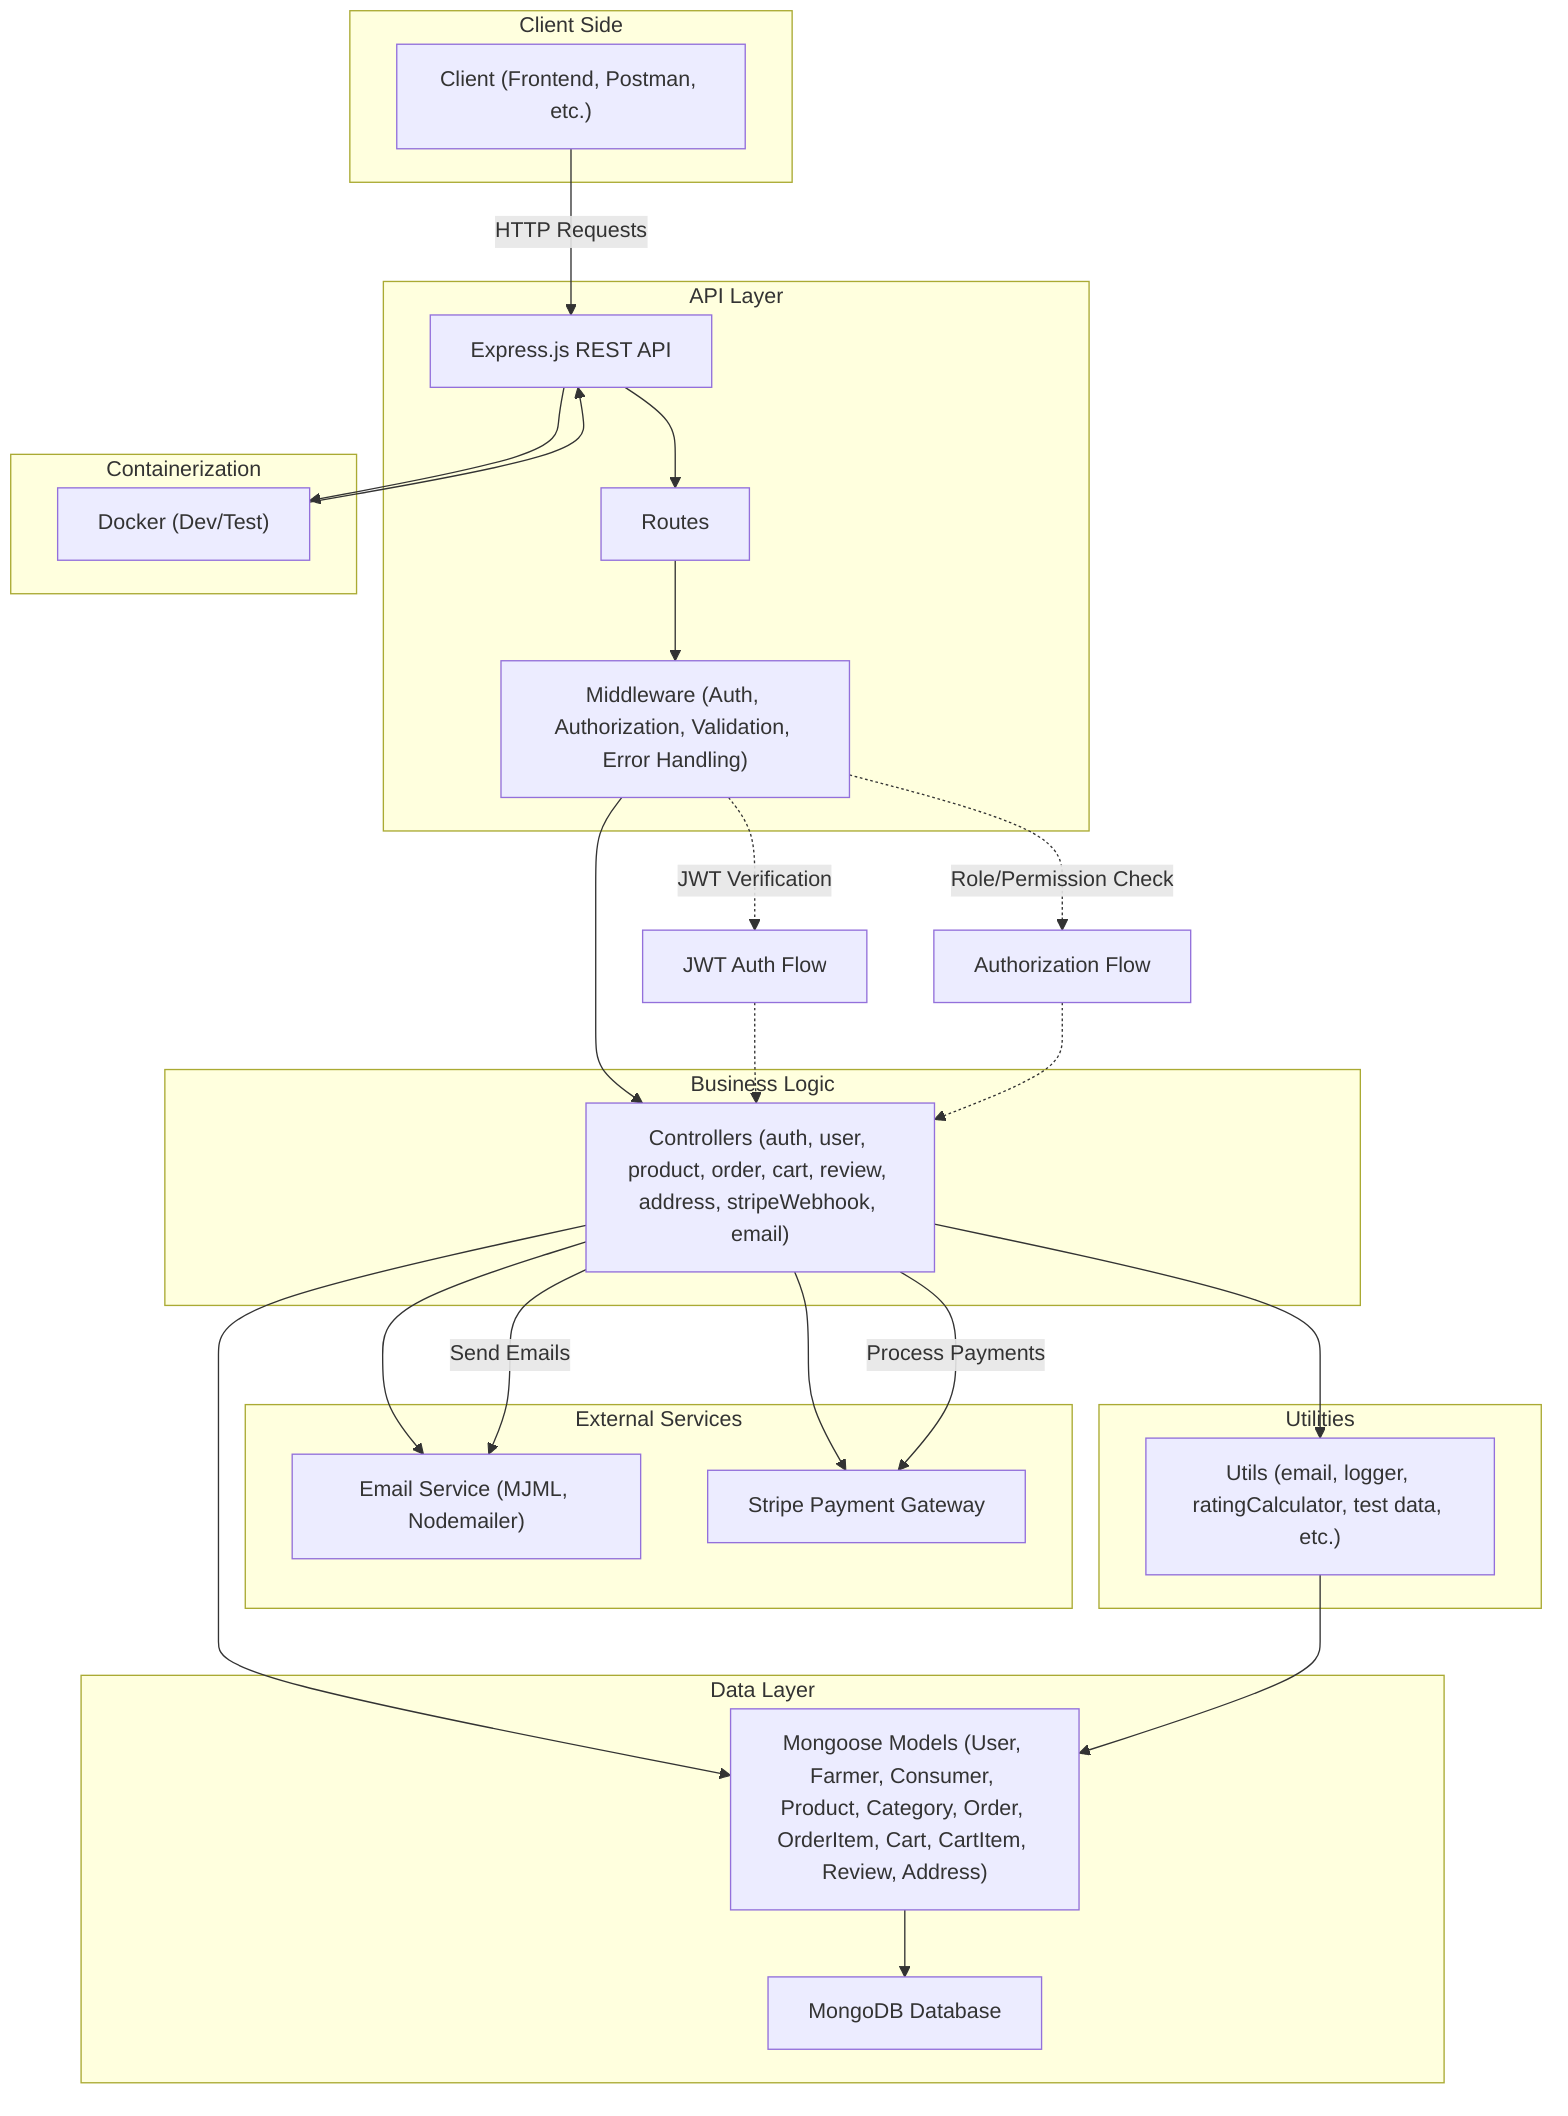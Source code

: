 flowchart TD
  subgraph Client Side
    Client["Client (Frontend, Postman, etc.)"]
  end

  subgraph API Layer
    API["Express.js REST API"]
    Routes["Routes"]
    Middleware["Middleware (Auth, Authorization, Validation, Error Handling)"]
  end

  subgraph Business Logic
    Controllers["Controllers (auth, user, product, order, cart, review, address, stripeWebhook, email)"]
  end

  subgraph Data Layer
    Models["Mongoose Models (User, Farmer, Consumer, Product, Category, Order, OrderItem, Cart, CartItem, Review, Address)"]
    MongoDB["MongoDB Database"]
  end

  subgraph External Services
    Email["Email Service (MJML, Nodemailer)"]
    Stripe["Stripe Payment Gateway"]
  end

  subgraph Utilities
    Utils["Utils (email, logger, ratingCalculator, test data, etc.)"]
  end

  subgraph Containerization
    Docker["Docker (Dev/Test)"]
  end

  Client -->|HTTP Requests| API
  API --> Routes
  Routes --> Middleware
  Middleware --> Controllers
  Controllers --> Models
  Models --> MongoDB
  Controllers --> Email
  Controllers --> Stripe
  Controllers --> Utils
  API --> Docker
  Docker --> API

  %% Authentication & Authorization Flows
  Middleware -.->|JWT Verification| AuthFlow["JWT Auth Flow"]
  AuthFlow -.-> Controllers
  Middleware -.->|Role/Permission Check| AuthZFlow["Authorization Flow"]
  AuthZFlow -.-> Controllers

  %% Email and Payment
  Controllers -->|Send Emails| Email
  Controllers -->|Process Payments| Stripe

  %% Test Data
  Utils --> Models